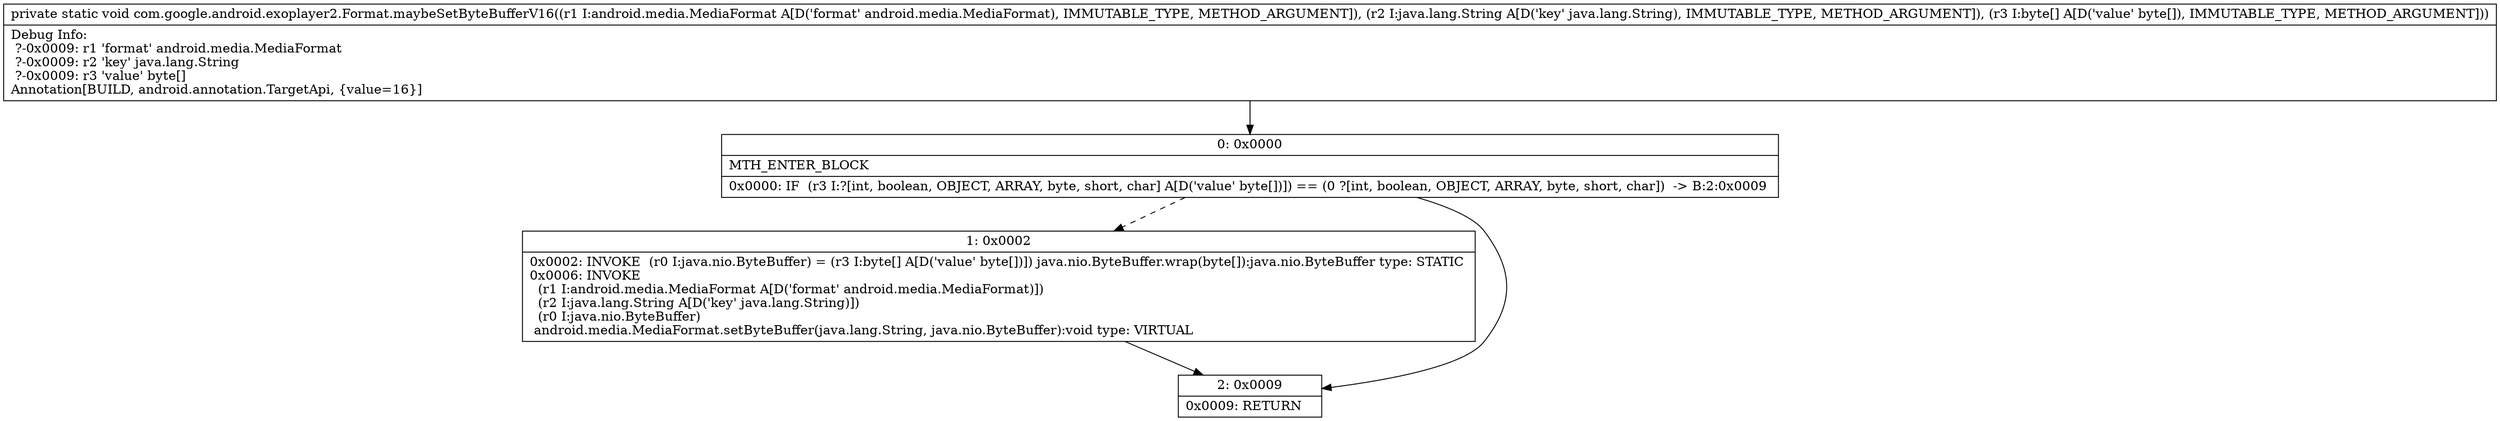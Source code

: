 digraph "CFG forcom.google.android.exoplayer2.Format.maybeSetByteBufferV16(Landroid\/media\/MediaFormat;Ljava\/lang\/String;[B)V" {
Node_0 [shape=record,label="{0\:\ 0x0000|MTH_ENTER_BLOCK\l|0x0000: IF  (r3 I:?[int, boolean, OBJECT, ARRAY, byte, short, char] A[D('value' byte[])]) == (0 ?[int, boolean, OBJECT, ARRAY, byte, short, char])  \-\> B:2:0x0009 \l}"];
Node_1 [shape=record,label="{1\:\ 0x0002|0x0002: INVOKE  (r0 I:java.nio.ByteBuffer) = (r3 I:byte[] A[D('value' byte[])]) java.nio.ByteBuffer.wrap(byte[]):java.nio.ByteBuffer type: STATIC \l0x0006: INVOKE  \l  (r1 I:android.media.MediaFormat A[D('format' android.media.MediaFormat)])\l  (r2 I:java.lang.String A[D('key' java.lang.String)])\l  (r0 I:java.nio.ByteBuffer)\l android.media.MediaFormat.setByteBuffer(java.lang.String, java.nio.ByteBuffer):void type: VIRTUAL \l}"];
Node_2 [shape=record,label="{2\:\ 0x0009|0x0009: RETURN   \l}"];
MethodNode[shape=record,label="{private static void com.google.android.exoplayer2.Format.maybeSetByteBufferV16((r1 I:android.media.MediaFormat A[D('format' android.media.MediaFormat), IMMUTABLE_TYPE, METHOD_ARGUMENT]), (r2 I:java.lang.String A[D('key' java.lang.String), IMMUTABLE_TYPE, METHOD_ARGUMENT]), (r3 I:byte[] A[D('value' byte[]), IMMUTABLE_TYPE, METHOD_ARGUMENT]))  | Debug Info:\l  ?\-0x0009: r1 'format' android.media.MediaFormat\l  ?\-0x0009: r2 'key' java.lang.String\l  ?\-0x0009: r3 'value' byte[]\lAnnotation[BUILD, android.annotation.TargetApi, \{value=16\}]\l}"];
MethodNode -> Node_0;
Node_0 -> Node_1[style=dashed];
Node_0 -> Node_2;
Node_1 -> Node_2;
}

